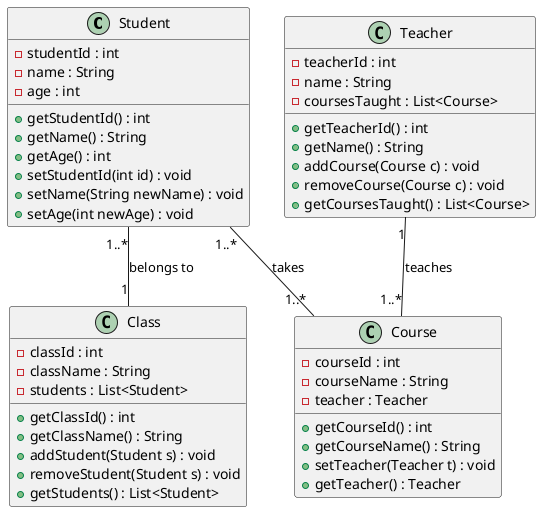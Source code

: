 @startuml
class Student {
    - studentId : int
    - name : String
    - age : int
    + getStudentId() : int
    + getName() : String
    + getAge() : int
    + setStudentId(int id) : void
    + setName(String newName) : void
    + setAge(int newAge) : void
}

class Class {
    - classId : int
    - className : String
    - students : List<Student>
    + getClassId() : int
    + getClassName() : String
    + addStudent(Student s) : void
    + removeStudent(Student s) : void
    + getStudents() : List<Student>
}

class Course {
    - courseId : int
    - courseName : String
    - teacher : Teacher
    + getCourseId() : int
    + getCourseName() : String
    + setTeacher(Teacher t) : void
    + getTeacher() : Teacher
}

class Teacher {
    - teacherId : int
    - name : String
    - coursesTaught : List<Course>
    + getTeacherId() : int
    + getName() : String
    + addCourse(Course c) : void
    + removeCourse(Course c) : void
    + getCoursesTaught() : List<Course>
}

Student "1..*" -- "1" Class : belongs to
Teacher "1" -- "1..*" Course : teaches
Student "1..*" -- "1..*" Course : takes
@enduml